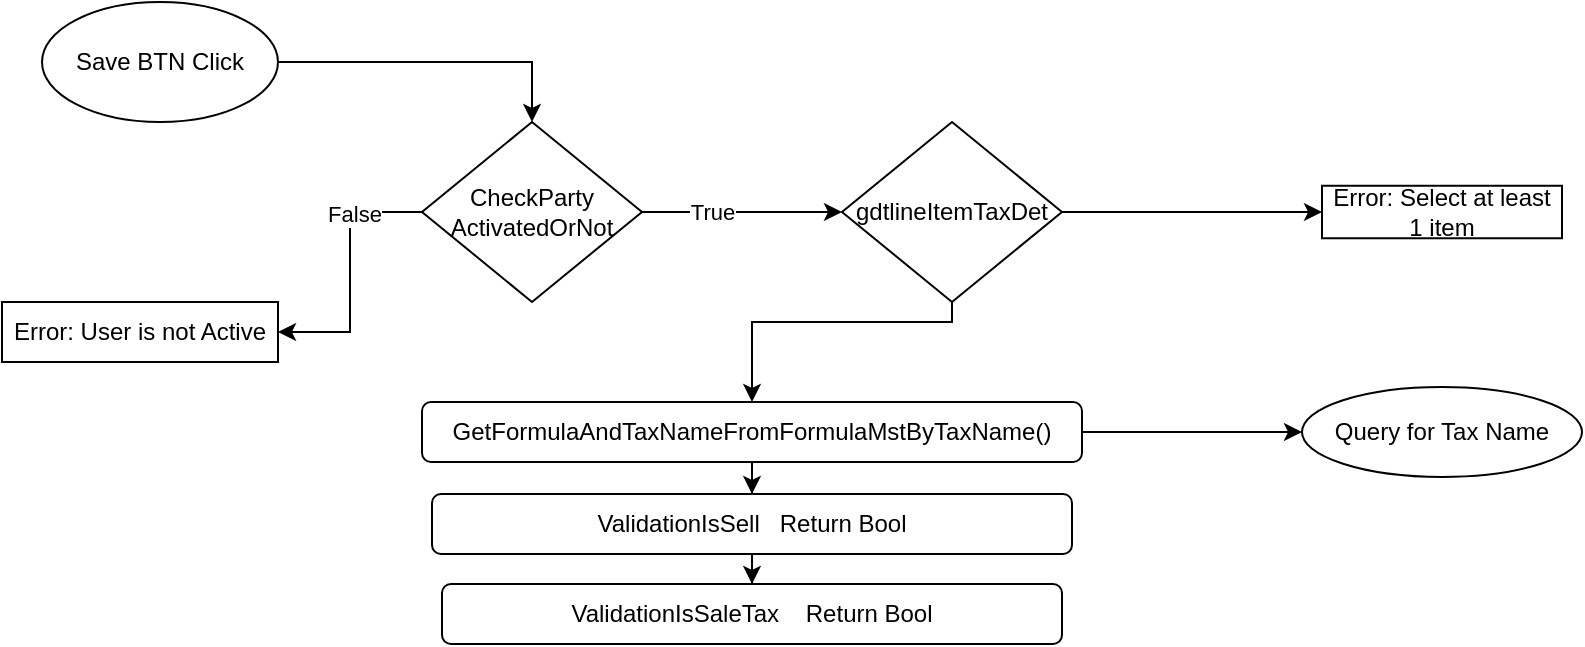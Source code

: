 <mxfile version="20.4.2" type="github">
  <diagram id="DAk-ECHh4G5d3Isibp8J" name="Page-1">
    <mxGraphModel dx="868" dy="460" grid="1" gridSize="10" guides="1" tooltips="1" connect="1" arrows="1" fold="1" page="1" pageScale="1" pageWidth="850" pageHeight="1100" math="0" shadow="0">
      <root>
        <mxCell id="0" />
        <mxCell id="1" parent="0" />
        <mxCell id="3DFRWTaqFQEr5Y6tQkVt-3" value="" style="edgeStyle=orthogonalEdgeStyle;rounded=0;orthogonalLoop=1;jettySize=auto;html=1;" edge="1" parent="1" source="3DFRWTaqFQEr5Y6tQkVt-1" target="3DFRWTaqFQEr5Y6tQkVt-2">
          <mxGeometry relative="1" as="geometry">
            <Array as="points">
              <mxPoint x="285" y="50" />
            </Array>
          </mxGeometry>
        </mxCell>
        <mxCell id="3DFRWTaqFQEr5Y6tQkVt-1" value="Save BTN Click" style="ellipse;whiteSpace=wrap;html=1;" vertex="1" parent="1">
          <mxGeometry x="40" y="20" width="118" height="60" as="geometry" />
        </mxCell>
        <mxCell id="3DFRWTaqFQEr5Y6tQkVt-6" value="" style="edgeStyle=orthogonalEdgeStyle;rounded=0;orthogonalLoop=1;jettySize=auto;html=1;" edge="1" parent="1" source="3DFRWTaqFQEr5Y6tQkVt-2" target="3DFRWTaqFQEr5Y6tQkVt-5">
          <mxGeometry relative="1" as="geometry" />
        </mxCell>
        <mxCell id="3DFRWTaqFQEr5Y6tQkVt-8" value="False" style="edgeLabel;html=1;align=center;verticalAlign=middle;resizable=0;points=[];" vertex="1" connectable="0" parent="3DFRWTaqFQEr5Y6tQkVt-6">
          <mxGeometry x="-0.436" y="2" relative="1" as="geometry">
            <mxPoint as="offset" />
          </mxGeometry>
        </mxCell>
        <mxCell id="3DFRWTaqFQEr5Y6tQkVt-10" value="" style="edgeStyle=orthogonalEdgeStyle;rounded=0;orthogonalLoop=1;jettySize=auto;html=1;" edge="1" parent="1" source="3DFRWTaqFQEr5Y6tQkVt-2" target="3DFRWTaqFQEr5Y6tQkVt-9">
          <mxGeometry relative="1" as="geometry" />
        </mxCell>
        <mxCell id="3DFRWTaqFQEr5Y6tQkVt-11" value="True" style="edgeLabel;html=1;align=center;verticalAlign=middle;resizable=0;points=[];" vertex="1" connectable="0" parent="3DFRWTaqFQEr5Y6tQkVt-10">
          <mxGeometry x="-0.3" relative="1" as="geometry">
            <mxPoint as="offset" />
          </mxGeometry>
        </mxCell>
        <mxCell id="3DFRWTaqFQEr5Y6tQkVt-2" value="CheckParty&lt;br&gt;ActivatedOrNot" style="rhombus;whiteSpace=wrap;html=1;" vertex="1" parent="1">
          <mxGeometry x="230" y="80" width="110" height="90" as="geometry" />
        </mxCell>
        <mxCell id="3DFRWTaqFQEr5Y6tQkVt-5" value="Error: User is not Active" style="whiteSpace=wrap;html=1;" vertex="1" parent="1">
          <mxGeometry x="20" y="170" width="138" height="30" as="geometry" />
        </mxCell>
        <mxCell id="3DFRWTaqFQEr5Y6tQkVt-13" value="" style="edgeStyle=orthogonalEdgeStyle;rounded=0;orthogonalLoop=1;jettySize=auto;html=1;" edge="1" parent="1" source="3DFRWTaqFQEr5Y6tQkVt-9" target="3DFRWTaqFQEr5Y6tQkVt-12">
          <mxGeometry relative="1" as="geometry" />
        </mxCell>
        <mxCell id="3DFRWTaqFQEr5Y6tQkVt-15" value="" style="edgeStyle=orthogonalEdgeStyle;rounded=0;orthogonalLoop=1;jettySize=auto;html=1;" edge="1" parent="1" source="3DFRWTaqFQEr5Y6tQkVt-9" target="3DFRWTaqFQEr5Y6tQkVt-14">
          <mxGeometry relative="1" as="geometry">
            <mxPoint x="490" y="210" as="targetPoint" />
            <Array as="points">
              <mxPoint x="495" y="180" />
              <mxPoint x="395" y="180" />
            </Array>
          </mxGeometry>
        </mxCell>
        <mxCell id="3DFRWTaqFQEr5Y6tQkVt-9" value="gdtlineItemTaxDet" style="rhombus;whiteSpace=wrap;html=1;" vertex="1" parent="1">
          <mxGeometry x="440" y="80" width="110" height="90" as="geometry" />
        </mxCell>
        <mxCell id="3DFRWTaqFQEr5Y6tQkVt-12" value="Error: Select at least 1 item" style="whiteSpace=wrap;html=1;" vertex="1" parent="1">
          <mxGeometry x="680" y="111.88" width="120" height="26.25" as="geometry" />
        </mxCell>
        <mxCell id="3DFRWTaqFQEr5Y6tQkVt-17" value="" style="edgeStyle=orthogonalEdgeStyle;rounded=0;orthogonalLoop=1;jettySize=auto;html=1;" edge="1" parent="1" source="3DFRWTaqFQEr5Y6tQkVt-14" target="3DFRWTaqFQEr5Y6tQkVt-16">
          <mxGeometry relative="1" as="geometry" />
        </mxCell>
        <mxCell id="3DFRWTaqFQEr5Y6tQkVt-19" value="" style="edgeStyle=orthogonalEdgeStyle;rounded=0;orthogonalLoop=1;jettySize=auto;html=1;" edge="1" parent="1" source="3DFRWTaqFQEr5Y6tQkVt-14" target="3DFRWTaqFQEr5Y6tQkVt-18">
          <mxGeometry relative="1" as="geometry" />
        </mxCell>
        <mxCell id="3DFRWTaqFQEr5Y6tQkVt-14" value="GetFormulaAndTaxNameFromFormulaMstByTaxName()" style="rounded=1;whiteSpace=wrap;html=1;" vertex="1" parent="1">
          <mxGeometry x="230" y="220" width="330" height="30" as="geometry" />
        </mxCell>
        <mxCell id="3DFRWTaqFQEr5Y6tQkVt-16" value="Query for Tax Name" style="ellipse;whiteSpace=wrap;html=1;rounded=1;" vertex="1" parent="1">
          <mxGeometry x="670" y="212.5" width="140" height="45" as="geometry" />
        </mxCell>
        <mxCell id="3DFRWTaqFQEr5Y6tQkVt-21" value="" style="edgeStyle=orthogonalEdgeStyle;rounded=0;orthogonalLoop=1;jettySize=auto;html=1;" edge="1" parent="1" source="3DFRWTaqFQEr5Y6tQkVt-18" target="3DFRWTaqFQEr5Y6tQkVt-20">
          <mxGeometry relative="1" as="geometry" />
        </mxCell>
        <mxCell id="3DFRWTaqFQEr5Y6tQkVt-18" value="ValidationIsSell&amp;nbsp; &amp;nbsp;Return Bool" style="whiteSpace=wrap;html=1;rounded=1;" vertex="1" parent="1">
          <mxGeometry x="235" y="266" width="320" height="30" as="geometry" />
        </mxCell>
        <mxCell id="3DFRWTaqFQEr5Y6tQkVt-20" value="ValidationIsSaleTax&amp;nbsp; &amp;nbsp; Return Bool" style="whiteSpace=wrap;html=1;rounded=1;" vertex="1" parent="1">
          <mxGeometry x="240" y="311" width="310" height="30" as="geometry" />
        </mxCell>
      </root>
    </mxGraphModel>
  </diagram>
</mxfile>

